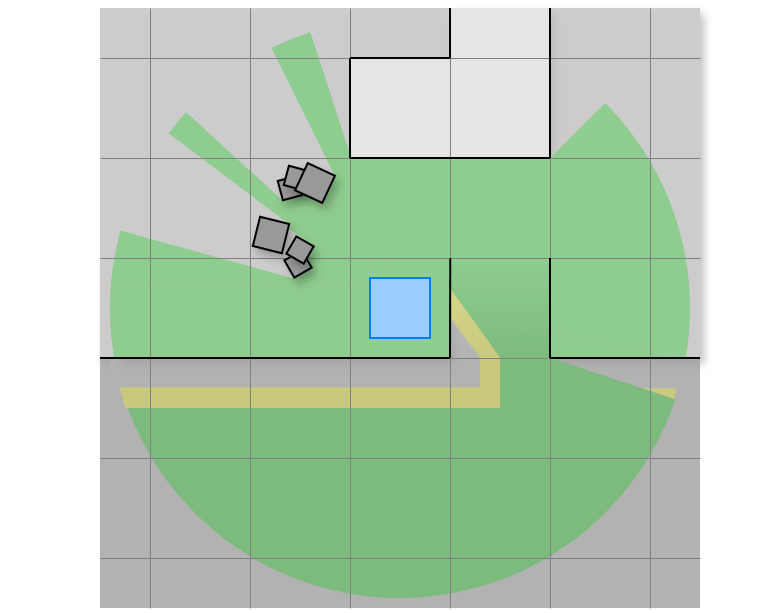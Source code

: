 <mxfile version="24.4.8" type="device">
  <diagram name="Page-1" id="Xse8WK59IOAnQLQ-py6_">
    <mxGraphModel dx="1533" dy="398" grid="1" gridSize="5" guides="1" tooltips="1" connect="1" arrows="1" fold="1" page="1" pageScale="1" pageWidth="850" pageHeight="1100" math="0" shadow="0">
      <root>
        <mxCell id="0" />
        <mxCell id="1" parent="0" />
        <mxCell id="A7GeoqtOZgdvH2nWiJJF-112" value="" style="rounded=0;whiteSpace=wrap;html=1;strokeColor=none;fillColor=#B3B3B3;" vertex="1" parent="1">
          <mxGeometry x="-300" y="575" width="300" height="125" as="geometry" />
        </mxCell>
        <mxCell id="A7GeoqtOZgdvH2nWiJJF-113" value="" style="rounded=0;whiteSpace=wrap;html=1;shadow=1;strokeColor=none;fillColor=#CCCCCC;" vertex="1" parent="1">
          <mxGeometry x="-75" y="400" width="75" height="175" as="geometry" />
        </mxCell>
        <mxCell id="A7GeoqtOZgdvH2nWiJJF-114" value="" style="whiteSpace=wrap;html=1;aspect=fixed;strokeColor=none;gradientColor=#B3B3B3;fillColor=#CCCCCC;" vertex="1" parent="1">
          <mxGeometry x="-125" y="525" width="50" height="50" as="geometry" />
        </mxCell>
        <mxCell id="A7GeoqtOZgdvH2nWiJJF-115" value="" style="rounded=0;whiteSpace=wrap;html=1;shadow=1;strokeColor=none;fillColor=#CCCCCC;" vertex="1" parent="1">
          <mxGeometry x="-300" y="525" width="175" height="50" as="geometry" />
        </mxCell>
        <mxCell id="A7GeoqtOZgdvH2nWiJJF-116" value="" style="rounded=0;whiteSpace=wrap;html=1;shadow=0;strokeColor=none;fillColor=#CCCCCC;" vertex="1" parent="1">
          <mxGeometry x="-300" y="475" width="225" height="50" as="geometry" />
        </mxCell>
        <mxCell id="A7GeoqtOZgdvH2nWiJJF-117" value="" style="rounded=0;whiteSpace=wrap;html=1;shadow=0;strokeColor=none;fillColor=#CCCCCC;" vertex="1" parent="1">
          <mxGeometry x="-300" y="425" width="125" height="50" as="geometry" />
        </mxCell>
        <mxCell id="A7GeoqtOZgdvH2nWiJJF-118" value="" style="rounded=0;whiteSpace=wrap;html=1;shadow=0;strokeColor=none;fillColor=#CCCCCC;" vertex="1" parent="1">
          <mxGeometry x="-300" y="400" width="175" height="25" as="geometry" />
        </mxCell>
        <mxCell id="A7GeoqtOZgdvH2nWiJJF-119" value="" style="verticalLabelPosition=bottom;verticalAlign=top;html=1;shape=mxgraph.basic.polygon;polyCoords=[[0.5,0.33],[0.5,0],[0.65,0],[0.7,0],[1,0],[1,1],[0,1],[0,0.33]];polyline=0;fillColor=#E6E6E6;strokeColor=none;shadow=1;" vertex="1" parent="1">
          <mxGeometry x="-175" y="400" width="100" height="75" as="geometry" />
        </mxCell>
        <mxCell id="A7GeoqtOZgdvH2nWiJJF-109" value="" style="group;" vertex="1" connectable="0" parent="1">
          <mxGeometry x="-350" y="405" width="390" height="295" as="geometry" />
        </mxCell>
        <mxCell id="A7GeoqtOZgdvH2nWiJJF-94" value="" style="group" vertex="1" connectable="0" parent="A7GeoqtOZgdvH2nWiJJF-109">
          <mxGeometry x="55" width="335" height="295" as="geometry" />
        </mxCell>
        <mxCell id="A7GeoqtOZgdvH2nWiJJF-81" value="" style="verticalLabelPosition=bottom;verticalAlign=top;html=1;shape=mxgraph.basic.pie;startAngle=0.927;endAngle=0.95;strokeColor=none;fillColor=#00CC00;" vertex="1" parent="A7GeoqtOZgdvH2nWiJJF-94">
          <mxGeometry width="290" height="290" as="geometry" />
        </mxCell>
        <mxCell id="A7GeoqtOZgdvH2nWiJJF-83" value="" style="verticalLabelPosition=bottom;verticalAlign=top;html=1;shape=mxgraph.basic.pie;startAngle=0.853;endAngle=0.868;strokeColor=none;fillColor=#00CC00;" vertex="1" parent="A7GeoqtOZgdvH2nWiJJF-94">
          <mxGeometry width="290" height="290" as="geometry" />
        </mxCell>
        <mxCell id="A7GeoqtOZgdvH2nWiJJF-84" value="" style="verticalLabelPosition=bottom;verticalAlign=top;html=1;shape=mxgraph.basic.pie;startAngle=0.301;endAngle=0.793;strokeColor=none;fillColor=#00CC00;" vertex="1" parent="A7GeoqtOZgdvH2nWiJJF-94">
          <mxGeometry width="290" height="290" as="geometry" />
        </mxCell>
        <mxCell id="A7GeoqtOZgdvH2nWiJJF-87" value="" style="verticalLabelPosition=bottom;verticalAlign=top;html=1;shape=mxgraph.basic.pie;startAngle=0.865;endAngle=0.895;strokeColor=none;fillColor=#00CC00;aspect=fixed;" vertex="1" parent="A7GeoqtOZgdvH2nWiJJF-94">
          <mxGeometry x="65" y="65" width="160" height="160" as="geometry" />
        </mxCell>
        <mxCell id="A7GeoqtOZgdvH2nWiJJF-88" value="" style="verticalLabelPosition=bottom;verticalAlign=top;html=1;shape=mxgraph.basic.pie;startAngle=0.894;endAngle=0.931;strokeColor=none;fillColor=#00CC00;aspect=fixed;" vertex="1" parent="A7GeoqtOZgdvH2nWiJJF-94">
          <mxGeometry x="70" y="70" width="150" height="150" as="geometry" />
        </mxCell>
        <mxCell id="A7GeoqtOZgdvH2nWiJJF-89" value="" style="verticalLabelPosition=bottom;verticalAlign=top;html=1;shape=mxgraph.basic.pie;startAngle=0.849;endAngle=0.858;strokeColor=none;fillColor=#00CC00;aspect=fixed;" vertex="1" parent="A7GeoqtOZgdvH2nWiJJF-94">
          <mxGeometry x="75" y="75" width="140" height="140" as="geometry" />
        </mxCell>
        <mxCell id="A7GeoqtOZgdvH2nWiJJF-90" value="" style="verticalLabelPosition=bottom;verticalAlign=top;html=1;shape=mxgraph.basic.pie;startAngle=0.792;endAngle=0.861;strokeColor=none;fillColor=#00CC00;aspect=fixed;" vertex="1" parent="A7GeoqtOZgdvH2nWiJJF-94">
          <mxGeometry x="90" y="90" width="110" height="110" as="geometry" />
        </mxCell>
        <mxCell id="A7GeoqtOZgdvH2nWiJJF-92" value="" style="verticalLabelPosition=bottom;verticalAlign=top;html=1;shape=mxgraph.basic.polygon;polyCoords=[[0.25,0],[0.45,0],[0.6,0],[0.8,0],[1,0],[0.25,1],[0,0],[0.15,0]];polyline=0;strokeColor=#00CC00;fillColor=#00CC00;strokeWidth=0.5;" vertex="1" parent="A7GeoqtOZgdvH2nWiJJF-94">
          <mxGeometry x="120" y="70" width="100" height="75" as="geometry" />
        </mxCell>
        <mxCell id="A7GeoqtOZgdvH2nWiJJF-93" value="" style="verticalLabelPosition=bottom;verticalAlign=top;html=1;shape=mxgraph.basic.polygon;polyCoords=[[0,0],[0.89,0.98],[0.78,1],[0.72,1],[0.63,1],[0.59,1],[0.53,1],[0.47,1]];polyline=0;fillColor=#00CC00;strokeColor=#00CC00;strokeWidth=0.5;" vertex="1" parent="A7GeoqtOZgdvH2nWiJJF-94">
          <mxGeometry x="145" y="145" width="160" height="25" as="geometry" />
        </mxCell>
        <mxCell id="A7GeoqtOZgdvH2nWiJJF-108" value="" style="group" vertex="1" connectable="0" parent="A7GeoqtOZgdvH2nWiJJF-94">
          <mxGeometry width="290" height="290" as="geometry" />
        </mxCell>
        <mxCell id="A7GeoqtOZgdvH2nWiJJF-91" value="" style="verticalLabelPosition=bottom;verticalAlign=top;html=1;shape=mxgraph.basic.pie;startAngle=0.125;endAngle=0.277;strokeColor=none;fillColor=#00CC00;" vertex="1" parent="A7GeoqtOZgdvH2nWiJJF-108">
          <mxGeometry width="290" height="290" as="geometry" />
        </mxCell>
        <mxCell id="A7GeoqtOZgdvH2nWiJJF-100" value="" style="rounded=0;whiteSpace=wrap;html=1;strokeColor=none;fillColor=#B3B3B3;" vertex="1" parent="A7GeoqtOZgdvH2nWiJJF-108">
          <mxGeometry y="170" width="185" height="15" as="geometry" />
        </mxCell>
        <mxCell id="A7GeoqtOZgdvH2nWiJJF-101" value="" style="verticalLabelPosition=bottom;verticalAlign=top;html=1;shape=mxgraph.basic.orthogonal_triangle;strokeColor=#B3B3B3;fillColor=#B3B3B3;strokeWidth=0.5;" vertex="1" parent="A7GeoqtOZgdvH2nWiJJF-108">
          <mxGeometry x="170" y="150" width="15" height="20" as="geometry" />
        </mxCell>
        <mxCell id="A7GeoqtOZgdvH2nWiJJF-105" value="" style="verticalLabelPosition=bottom;verticalAlign=top;html=1;shape=mxgraph.basic.pie;startAngle=0.252;endAngle=0.303;strokeColor=none;fillColor=#FFFF00;aspect=fixed;" vertex="1" parent="A7GeoqtOZgdvH2nWiJJF-108">
          <mxGeometry x="249" y="168" width="34" height="34" as="geometry" />
        </mxCell>
        <mxCell id="A7GeoqtOZgdvH2nWiJJF-121" value="" style="rounded=0;whiteSpace=wrap;html=1;strokeColor=none;fillColor=#00CC00;shadow=1;" vertex="1" parent="A7GeoqtOZgdvH2nWiJJF-94">
          <mxGeometry x="3" y="135" width="167" height="35" as="geometry" />
        </mxCell>
        <mxCell id="A7GeoqtOZgdvH2nWiJJF-97" value="" style="verticalLabelPosition=bottom;verticalAlign=top;html=1;shape=mxgraph.basic.polygon;polyCoords=[[0.9,0.25],[0.9,0],[1,0.58],[1,1],[0.25,1],[0.24,0.83],[0.96,0.83],[0.96,0.58]];polyline=0;strokeColor=none;fillColor=#FFFF00;" vertex="1" parent="A7GeoqtOZgdvH2nWiJJF-109">
          <mxGeometry y="135" width="250" height="60" as="geometry" />
        </mxCell>
        <mxCell id="A7GeoqtOZgdvH2nWiJJF-69" value="" style="rounded=0;whiteSpace=wrap;html=1;strokeColor=none;fillColor=#B3B3B3;opacity=70;shadow=0;" vertex="1" parent="1">
          <mxGeometry x="-300" y="575" width="300" height="125" as="geometry" />
        </mxCell>
        <mxCell id="A7GeoqtOZgdvH2nWiJJF-72" value="" style="rounded=0;whiteSpace=wrap;html=1;shadow=0;strokeColor=none;fillColor=#CCCCCC;opacity=70;" vertex="1" parent="1">
          <mxGeometry x="-75" y="400" width="75" height="175" as="geometry" />
        </mxCell>
        <mxCell id="A7GeoqtOZgdvH2nWiJJF-70" value="" style="whiteSpace=wrap;html=1;aspect=fixed;strokeColor=none;gradientColor=#B3B3B3;fillColor=#CCCCCC;opacity=70;shadow=0;" vertex="1" parent="1">
          <mxGeometry x="-125" y="525" width="50" height="50" as="geometry" />
        </mxCell>
        <mxCell id="A7GeoqtOZgdvH2nWiJJF-71" value="" style="rounded=0;whiteSpace=wrap;html=1;shadow=0;strokeColor=none;fillColor=#CCCCCC;opacity=70;" vertex="1" parent="1">
          <mxGeometry x="-300" y="525" width="175" height="50" as="geometry" />
        </mxCell>
        <mxCell id="A7GeoqtOZgdvH2nWiJJF-73" value="" style="rounded=0;whiteSpace=wrap;html=1;shadow=0;strokeColor=none;fillColor=#CCCCCC;opacity=70;" vertex="1" parent="1">
          <mxGeometry x="-300" y="475" width="225" height="50" as="geometry" />
        </mxCell>
        <mxCell id="A7GeoqtOZgdvH2nWiJJF-67" value="" style="verticalLabelPosition=bottom;verticalAlign=top;html=1;shape=mxgraph.basic.polygon;polyCoords=[[0.5,0.33],[0.5,0],[0.65,0],[0.7,0],[1,0],[1,1],[0,1],[0,0.33]];polyline=0;fillColor=#E6E6E6;strokeColor=none;shadow=0;opacity=70;" vertex="1" parent="1">
          <mxGeometry x="-175" y="400" width="100" height="75" as="geometry" />
        </mxCell>
        <mxCell id="A7GeoqtOZgdvH2nWiJJF-110" value="" style="rounded=0;whiteSpace=wrap;html=1;shadow=0;strokeColor=none;fillColor=#CCCCCC;opacity=70;" vertex="1" parent="1">
          <mxGeometry x="-300" y="425" width="125" height="50" as="geometry" />
        </mxCell>
        <mxCell id="A7GeoqtOZgdvH2nWiJJF-111" value="" style="rounded=0;whiteSpace=wrap;html=1;shadow=0;strokeColor=none;fillColor=#CCCCCC;opacity=70;" vertex="1" parent="1">
          <mxGeometry x="-300" y="400" width="175" height="25" as="geometry" />
        </mxCell>
        <mxCell id="A7GeoqtOZgdvH2nWiJJF-76" value="" style="group" vertex="1" connectable="0" parent="1">
          <mxGeometry x="-300" y="400" width="300" height="300" as="geometry" />
        </mxCell>
        <mxCell id="A7GeoqtOZgdvH2nWiJJF-61" value="" style="endArrow=none;html=1;strokeWidth=0.5;rounded=0;entryX=0.75;entryY=0;entryDx=0;entryDy=0;exitX=0.75;exitY=1;exitDx=0;exitDy=0;strokeColor=#808080;" edge="1" parent="A7GeoqtOZgdvH2nWiJJF-76">
          <mxGeometry width="50" height="50" relative="1" as="geometry">
            <mxPoint y="175" as="sourcePoint" />
            <mxPoint x="300" y="175" as="targetPoint" />
          </mxGeometry>
        </mxCell>
        <mxCell id="A7GeoqtOZgdvH2nWiJJF-52" value="" style="endArrow=none;html=1;strokeWidth=0.5;rounded=0;entryX=0.75;entryY=0;entryDx=0;entryDy=0;exitX=0.75;exitY=1;exitDx=0;exitDy=0;strokeColor=#808080;" edge="1" parent="A7GeoqtOZgdvH2nWiJJF-76">
          <mxGeometry width="50" height="50" relative="1" as="geometry">
            <mxPoint x="225" y="300" as="sourcePoint" />
            <mxPoint x="225" as="targetPoint" />
          </mxGeometry>
        </mxCell>
        <mxCell id="A7GeoqtOZgdvH2nWiJJF-53" value="" style="endArrow=none;html=1;strokeWidth=0.5;rounded=0;entryX=0.75;entryY=0;entryDx=0;entryDy=0;exitX=0.75;exitY=1;exitDx=0;exitDy=0;strokeColor=#808080;" edge="1" parent="A7GeoqtOZgdvH2nWiJJF-76">
          <mxGeometry width="50" height="50" relative="1" as="geometry">
            <mxPoint x="175" y="300" as="sourcePoint" />
            <mxPoint x="175" as="targetPoint" />
          </mxGeometry>
        </mxCell>
        <mxCell id="A7GeoqtOZgdvH2nWiJJF-54" value="" style="endArrow=none;html=1;strokeWidth=0.5;rounded=0;entryX=0.75;entryY=0;entryDx=0;entryDy=0;exitX=0.75;exitY=1;exitDx=0;exitDy=0;strokeColor=#808080;" edge="1" parent="A7GeoqtOZgdvH2nWiJJF-76">
          <mxGeometry width="50" height="50" relative="1" as="geometry">
            <mxPoint x="125" y="300" as="sourcePoint" />
            <mxPoint x="125" as="targetPoint" />
          </mxGeometry>
        </mxCell>
        <mxCell id="A7GeoqtOZgdvH2nWiJJF-55" value="" style="endArrow=none;html=1;strokeWidth=0.5;rounded=0;entryX=0.75;entryY=0;entryDx=0;entryDy=0;exitX=0.75;exitY=1;exitDx=0;exitDy=0;strokeColor=#808080;" edge="1" parent="A7GeoqtOZgdvH2nWiJJF-76">
          <mxGeometry width="50" height="50" relative="1" as="geometry">
            <mxPoint x="75" y="300" as="sourcePoint" />
            <mxPoint x="75" as="targetPoint" />
          </mxGeometry>
        </mxCell>
        <mxCell id="A7GeoqtOZgdvH2nWiJJF-56" value="" style="endArrow=none;html=1;strokeWidth=0.5;rounded=0;entryX=0.75;entryY=0;entryDx=0;entryDy=0;exitX=0.75;exitY=1;exitDx=0;exitDy=0;strokeColor=#808080;" edge="1" parent="A7GeoqtOZgdvH2nWiJJF-76">
          <mxGeometry width="50" height="50" relative="1" as="geometry">
            <mxPoint x="25" y="300" as="sourcePoint" />
            <mxPoint x="25" as="targetPoint" />
          </mxGeometry>
        </mxCell>
        <mxCell id="A7GeoqtOZgdvH2nWiJJF-58" value="" style="endArrow=none;html=1;strokeWidth=0.5;rounded=0;entryX=0.75;entryY=0;entryDx=0;entryDy=0;exitX=0.75;exitY=1;exitDx=0;exitDy=0;strokeColor=#808080;" edge="1" parent="A7GeoqtOZgdvH2nWiJJF-76">
          <mxGeometry width="50" height="50" relative="1" as="geometry">
            <mxPoint x="275" y="300" as="sourcePoint" />
            <mxPoint x="275" as="targetPoint" />
          </mxGeometry>
        </mxCell>
        <mxCell id="A7GeoqtOZgdvH2nWiJJF-59" value="" style="endArrow=none;html=1;strokeWidth=0.5;rounded=0;entryX=0.75;entryY=0;entryDx=0;entryDy=0;exitX=0.75;exitY=1;exitDx=0;exitDy=0;strokeColor=#808080;" edge="1" parent="A7GeoqtOZgdvH2nWiJJF-76">
          <mxGeometry width="50" height="50" relative="1" as="geometry">
            <mxPoint y="275" as="sourcePoint" />
            <mxPoint x="300" y="275" as="targetPoint" />
          </mxGeometry>
        </mxCell>
        <mxCell id="A7GeoqtOZgdvH2nWiJJF-60" value="" style="endArrow=none;html=1;strokeWidth=0.5;rounded=0;entryX=0.75;entryY=0;entryDx=0;entryDy=0;exitX=0.75;exitY=1;exitDx=0;exitDy=0;strokeColor=#808080;" edge="1" parent="A7GeoqtOZgdvH2nWiJJF-76">
          <mxGeometry width="50" height="50" relative="1" as="geometry">
            <mxPoint y="225" as="sourcePoint" />
            <mxPoint x="300" y="225" as="targetPoint" />
          </mxGeometry>
        </mxCell>
        <mxCell id="A7GeoqtOZgdvH2nWiJJF-62" value="" style="endArrow=none;html=1;strokeWidth=0.5;rounded=0;entryX=0.75;entryY=0;entryDx=0;entryDy=0;exitX=0.75;exitY=1;exitDx=0;exitDy=0;strokeColor=#808080;" edge="1" parent="A7GeoqtOZgdvH2nWiJJF-76">
          <mxGeometry width="50" height="50" relative="1" as="geometry">
            <mxPoint y="125" as="sourcePoint" />
            <mxPoint x="300" y="125" as="targetPoint" />
          </mxGeometry>
        </mxCell>
        <mxCell id="A7GeoqtOZgdvH2nWiJJF-63" value="" style="endArrow=none;html=1;strokeWidth=0.5;rounded=0;entryX=0.75;entryY=0;entryDx=0;entryDy=0;exitX=0.75;exitY=1;exitDx=0;exitDy=0;strokeColor=#808080;" edge="1" parent="A7GeoqtOZgdvH2nWiJJF-76">
          <mxGeometry width="50" height="50" relative="1" as="geometry">
            <mxPoint y="75" as="sourcePoint" />
            <mxPoint x="300" y="75" as="targetPoint" />
          </mxGeometry>
        </mxCell>
        <mxCell id="A7GeoqtOZgdvH2nWiJJF-64" value="" style="endArrow=none;html=1;strokeWidth=0.5;rounded=0;entryX=0.75;entryY=0;entryDx=0;entryDy=0;exitX=0.75;exitY=1;exitDx=0;exitDy=0;strokeColor=#808080;" edge="1" parent="A7GeoqtOZgdvH2nWiJJF-76">
          <mxGeometry width="50" height="50" relative="1" as="geometry">
            <mxPoint y="25" as="sourcePoint" />
            <mxPoint x="300" y="25" as="targetPoint" />
          </mxGeometry>
        </mxCell>
        <mxCell id="A7GeoqtOZgdvH2nWiJJF-3" value="" style="endArrow=none;html=1;rounded=0;" edge="1" parent="A7GeoqtOZgdvH2nWiJJF-76">
          <mxGeometry width="50" height="50" relative="1" as="geometry">
            <mxPoint x="175" y="75" as="sourcePoint" />
            <mxPoint x="125" y="75" as="targetPoint" />
          </mxGeometry>
        </mxCell>
        <mxCell id="A7GeoqtOZgdvH2nWiJJF-9" value="" style="endArrow=none;html=1;rounded=0;entryX=0.52;entryY=0.477;entryDx=0;entryDy=0;entryPerimeter=0;" edge="1" parent="A7GeoqtOZgdvH2nWiJJF-76">
          <mxGeometry width="50" height="50" relative="1" as="geometry">
            <mxPoint x="225" y="125" as="sourcePoint" />
            <mxPoint x="224.996" y="175.001" as="targetPoint" />
          </mxGeometry>
        </mxCell>
        <mxCell id="A7GeoqtOZgdvH2nWiJJF-10" value="" style="endArrow=none;html=1;rounded=0;" edge="1" parent="A7GeoqtOZgdvH2nWiJJF-76">
          <mxGeometry width="50" height="50" relative="1" as="geometry">
            <mxPoint x="225" y="175" as="sourcePoint" />
            <mxPoint x="300" y="175" as="targetPoint" />
          </mxGeometry>
        </mxCell>
        <mxCell id="A7GeoqtOZgdvH2nWiJJF-11" value="" style="endArrow=none;html=1;rounded=0;exitX=0.377;exitY=0.477;exitDx=0;exitDy=0;exitPerimeter=0;entryX=0.448;entryY=0.605;entryDx=0;entryDy=0;entryPerimeter=0;" edge="1" parent="A7GeoqtOZgdvH2nWiJJF-76">
          <mxGeometry width="50" height="50" relative="1" as="geometry">
            <mxPoint x="175.136" y="125.141" as="sourcePoint" />
            <mxPoint x="175.001" y="174.787" as="targetPoint" />
          </mxGeometry>
        </mxCell>
        <mxCell id="A7GeoqtOZgdvH2nWiJJF-25" value="" style="rounded=0;whiteSpace=wrap;html=1;fillColor=#99CCFF;strokeColor=#007FFF;" vertex="1" parent="A7GeoqtOZgdvH2nWiJJF-76">
          <mxGeometry x="135" y="135" width="30" height="30" as="geometry" />
        </mxCell>
        <mxCell id="A7GeoqtOZgdvH2nWiJJF-33" value="" style="whiteSpace=wrap;html=1;aspect=fixed;fillColor=#999999;rotation=75;shadow=1;" vertex="1" parent="A7GeoqtOZgdvH2nWiJJF-76">
          <mxGeometry x="90" y="85" width="10" height="10" as="geometry" />
        </mxCell>
        <mxCell id="A7GeoqtOZgdvH2nWiJJF-38" value="" style="whiteSpace=wrap;html=1;aspect=fixed;fillColor=#999999;rotation=15;shadow=1;" vertex="1" parent="A7GeoqtOZgdvH2nWiJJF-76">
          <mxGeometry x="93" y="80" width="10" height="10" as="geometry" />
        </mxCell>
        <mxCell id="A7GeoqtOZgdvH2nWiJJF-32" value="" style="whiteSpace=wrap;html=1;aspect=fixed;fillColor=#999999;rotation=25;shadow=1;" vertex="1" parent="A7GeoqtOZgdvH2nWiJJF-76">
          <mxGeometry x="100" y="80" width="15" height="15" as="geometry" />
        </mxCell>
        <mxCell id="A7GeoqtOZgdvH2nWiJJF-34" value="" style="whiteSpace=wrap;html=1;aspect=fixed;fillColor=#999999;rotation=104;shadow=1;" vertex="1" parent="A7GeoqtOZgdvH2nWiJJF-76">
          <mxGeometry x="78" y="106" width="15" height="15" as="geometry" />
        </mxCell>
        <mxCell id="A7GeoqtOZgdvH2nWiJJF-37" value="" style="whiteSpace=wrap;html=1;aspect=fixed;fillColor=#999999;rotation=-30;shadow=1;" vertex="1" parent="A7GeoqtOZgdvH2nWiJJF-76">
          <mxGeometry x="94" y="123" width="10" height="10" as="geometry" />
        </mxCell>
        <mxCell id="A7GeoqtOZgdvH2nWiJJF-35" value="" style="whiteSpace=wrap;html=1;aspect=fixed;fillColor=#999999;rotation=30;shadow=1;" vertex="1" parent="A7GeoqtOZgdvH2nWiJJF-76">
          <mxGeometry x="95" y="116" width="10" height="10" as="geometry" />
        </mxCell>
        <mxCell id="A7GeoqtOZgdvH2nWiJJF-5" value="" style="endArrow=none;html=1;rounded=0;" edge="1" parent="A7GeoqtOZgdvH2nWiJJF-76">
          <mxGeometry width="50" height="50" relative="1" as="geometry">
            <mxPoint x="225" y="75" as="sourcePoint" />
            <mxPoint x="225" as="targetPoint" />
          </mxGeometry>
        </mxCell>
        <mxCell id="A7GeoqtOZgdvH2nWiJJF-8" value="" style="endArrow=none;html=1;rounded=0;" edge="1" parent="A7GeoqtOZgdvH2nWiJJF-76">
          <mxGeometry width="50" height="50" relative="1" as="geometry">
            <mxPoint x="175" y="25" as="sourcePoint" />
            <mxPoint x="175" as="targetPoint" />
          </mxGeometry>
        </mxCell>
        <mxCell id="A7GeoqtOZgdvH2nWiJJF-7" value="" style="endArrow=none;html=1;rounded=0;entryX=0.233;entryY=0.22;entryDx=0;entryDy=0;entryPerimeter=0;" edge="1" parent="A7GeoqtOZgdvH2nWiJJF-76">
          <mxGeometry width="50" height="50" relative="1" as="geometry">
            <mxPoint x="125" y="25" as="sourcePoint" />
            <mxPoint x="175" y="25" as="targetPoint" />
          </mxGeometry>
        </mxCell>
        <mxCell id="A7GeoqtOZgdvH2nWiJJF-6" value="" style="endArrow=none;html=1;rounded=0;entryX=0.162;entryY=0.348;entryDx=0;entryDy=0;entryPerimeter=0;" edge="1" parent="A7GeoqtOZgdvH2nWiJJF-76">
          <mxGeometry width="50" height="50" relative="1" as="geometry">
            <mxPoint x="125" y="75" as="sourcePoint" />
            <mxPoint x="125" y="25" as="targetPoint" />
          </mxGeometry>
        </mxCell>
        <mxCell id="A7GeoqtOZgdvH2nWiJJF-4" value="" style="endArrow=none;html=1;rounded=0;exitX=0.377;exitY=0.22;exitDx=0;exitDy=0;exitPerimeter=0;" edge="1" parent="A7GeoqtOZgdvH2nWiJJF-76">
          <mxGeometry width="50" height="50" relative="1" as="geometry">
            <mxPoint x="225" y="75" as="sourcePoint" />
            <mxPoint x="125" y="75" as="targetPoint" />
          </mxGeometry>
        </mxCell>
        <mxCell id="A7GeoqtOZgdvH2nWiJJF-12" value="" style="endArrow=none;html=1;rounded=0;" edge="1" parent="A7GeoqtOZgdvH2nWiJJF-76">
          <mxGeometry width="50" height="50" relative="1" as="geometry">
            <mxPoint x="175" y="175" as="sourcePoint" />
            <mxPoint y="175" as="targetPoint" />
          </mxGeometry>
        </mxCell>
      </root>
    </mxGraphModel>
  </diagram>
</mxfile>

